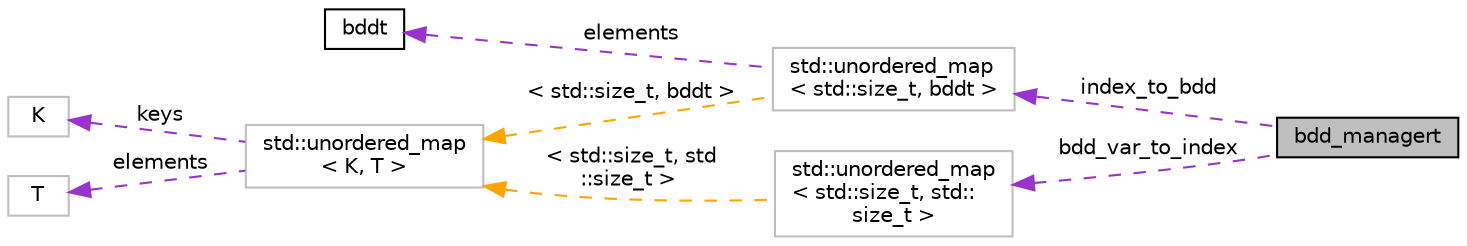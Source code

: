 digraph "bdd_managert"
{
 // LATEX_PDF_SIZE
  bgcolor="transparent";
  edge [fontname="Helvetica",fontsize="10",labelfontname="Helvetica",labelfontsize="10"];
  node [fontname="Helvetica",fontsize="10",shape=record];
  rankdir="LR";
  Node1 [label="bdd_managert",height=0.2,width=0.4,color="black", fillcolor="grey75", style="filled", fontcolor="black",tooltip="Manager for BDD creation."];
  Node2 -> Node1 [dir="back",color="darkorchid3",fontsize="10",style="dashed",label=" bdd_var_to_index" ,fontname="Helvetica"];
  Node2 [label="std::unordered_map\l\< std::size_t, std::\lsize_t \>",height=0.2,width=0.4,color="grey75",tooltip=" "];
  Node3 -> Node2 [dir="back",color="orange",fontsize="10",style="dashed",label=" \< std::size_t, std\l::size_t \>" ,fontname="Helvetica"];
  Node3 [label="std::unordered_map\l\< K, T \>",height=0.2,width=0.4,color="grey75",tooltip="STL class."];
  Node4 -> Node3 [dir="back",color="darkorchid3",fontsize="10",style="dashed",label=" keys" ,fontname="Helvetica"];
  Node4 [label="K",height=0.2,width=0.4,color="grey75",tooltip=" "];
  Node5 -> Node3 [dir="back",color="darkorchid3",fontsize="10",style="dashed",label=" elements" ,fontname="Helvetica"];
  Node5 [label="T",height=0.2,width=0.4,color="grey75",tooltip=" "];
  Node6 -> Node1 [dir="back",color="darkorchid3",fontsize="10",style="dashed",label=" index_to_bdd" ,fontname="Helvetica"];
  Node6 [label="std::unordered_map\l\< std::size_t, bddt \>",height=0.2,width=0.4,color="grey75",tooltip=" "];
  Node7 -> Node6 [dir="back",color="darkorchid3",fontsize="10",style="dashed",label=" elements" ,fontname="Helvetica"];
  Node7 [label="bddt",height=0.2,width=0.4,color="black",URL="$classbddt.html",tooltip="Logical operations on BDDs."];
  Node3 -> Node6 [dir="back",color="orange",fontsize="10",style="dashed",label=" \< std::size_t, bddt \>" ,fontname="Helvetica"];
}
